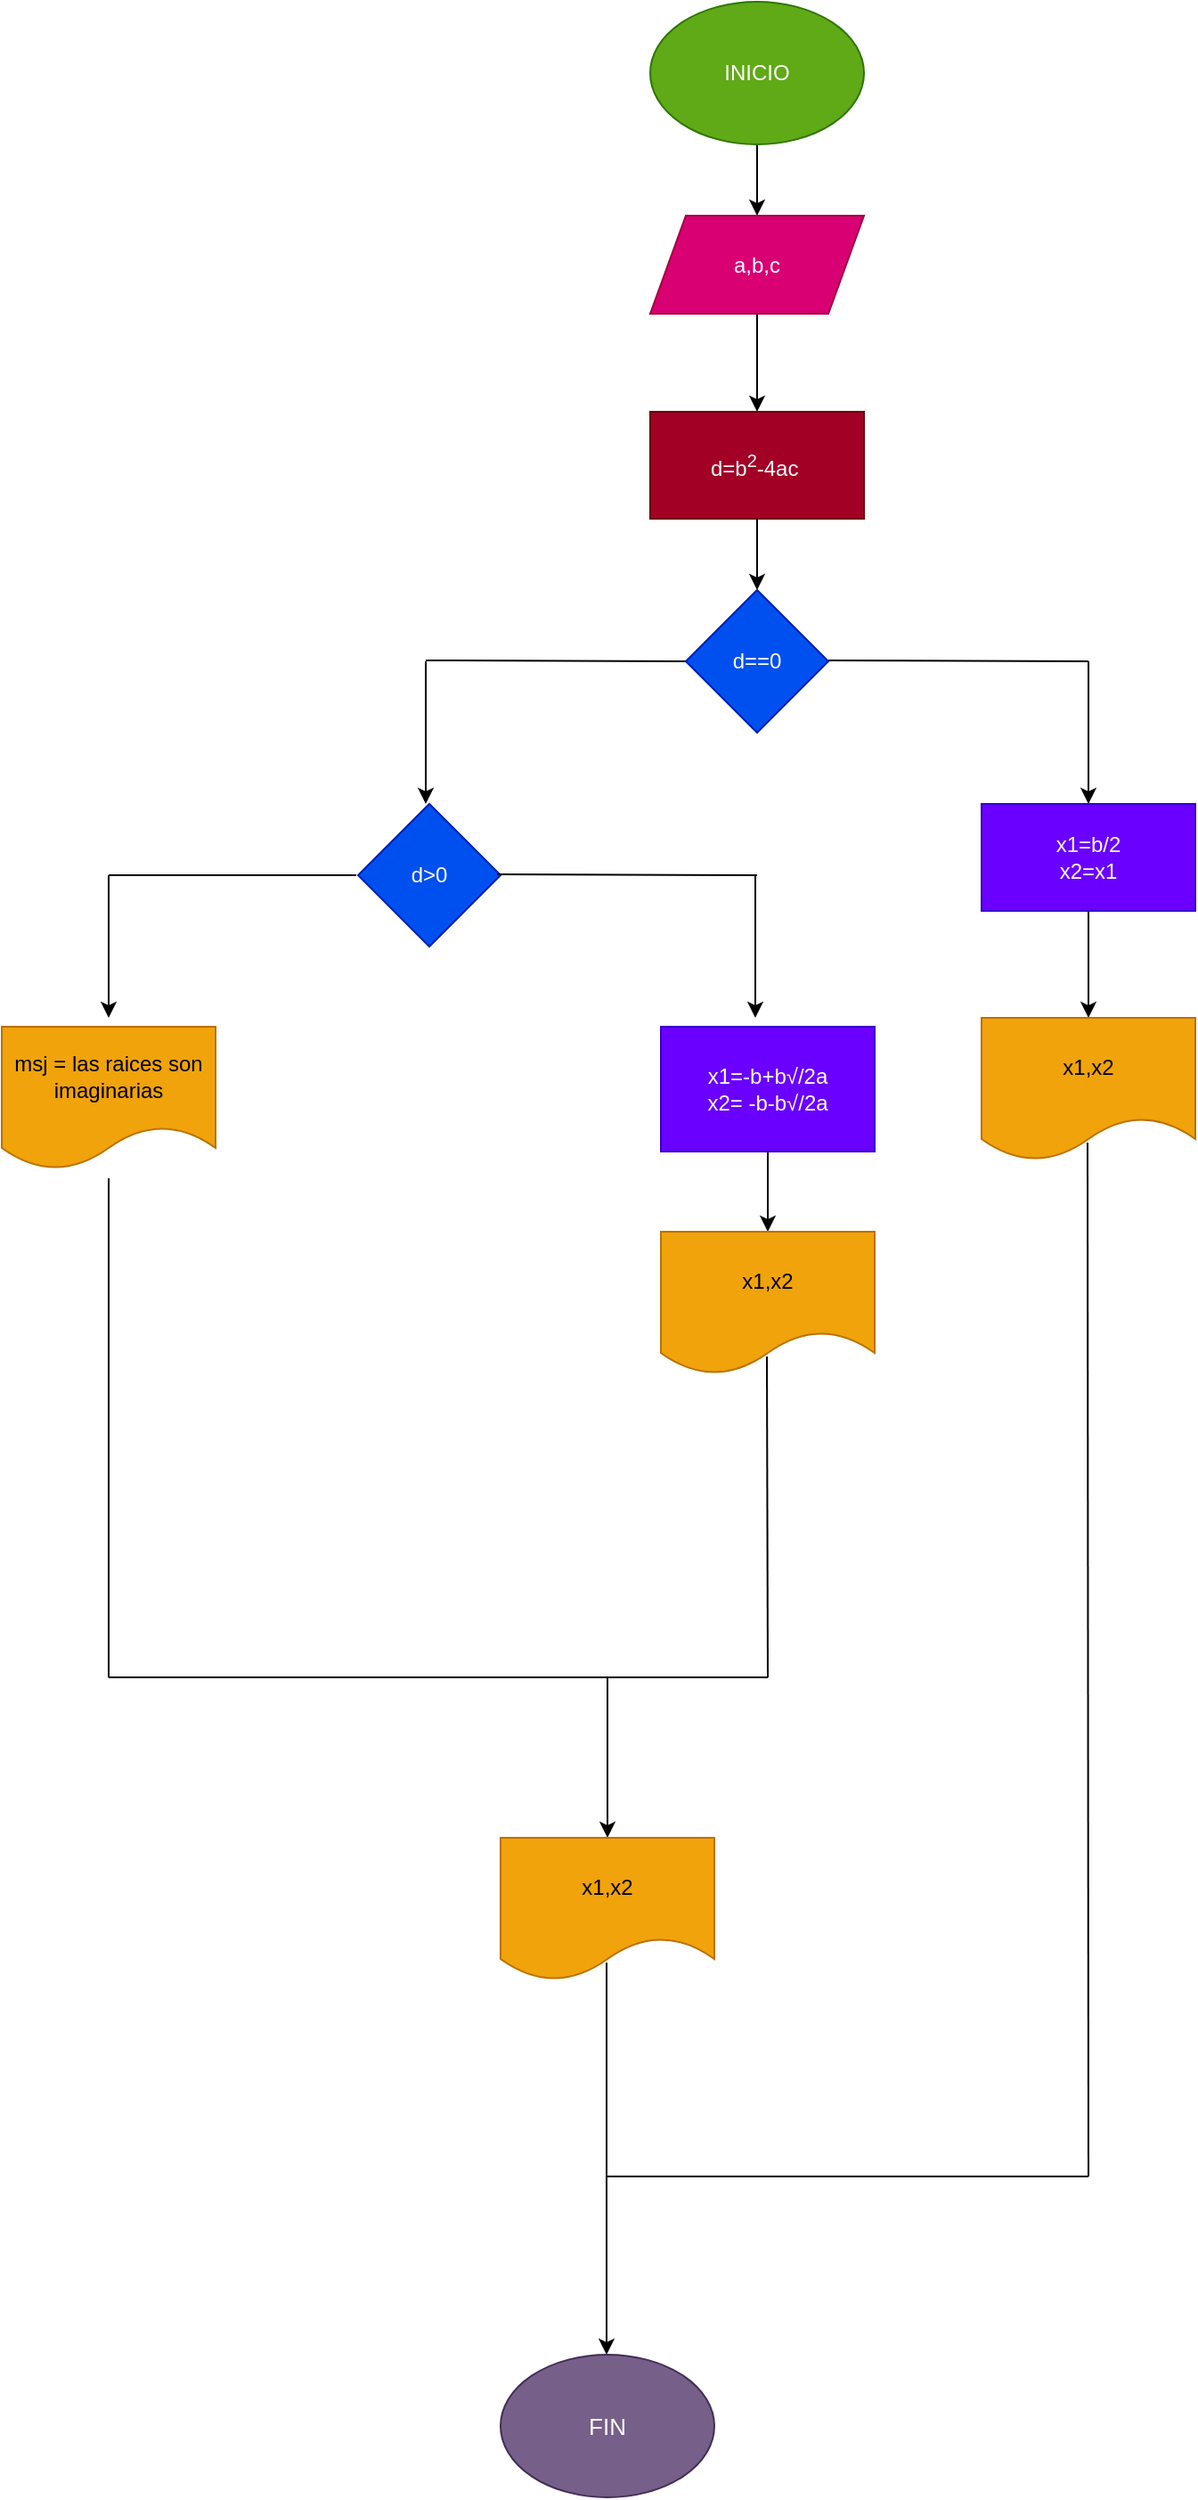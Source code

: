 <mxfile>
    <diagram id="IBlZUAFok4VTP6JTlZqx" name="Página-1">
        <mxGraphModel dx="389" dy="922" grid="1" gridSize="10" guides="1" tooltips="1" connect="1" arrows="1" fold="1" page="1" pageScale="1" pageWidth="827" pageHeight="1169" math="0" shadow="0">
            <root>
                <mxCell id="0"/>
                <mxCell id="1" parent="0"/>
                <mxCell id="2" value="" style="edgeStyle=none;html=1;" edge="1" parent="1" source="3" target="5">
                    <mxGeometry relative="1" as="geometry"/>
                </mxCell>
                <mxCell id="3" value="INICIO" style="ellipse;whiteSpace=wrap;html=1;fillColor=#60a917;fontColor=#ffffff;strokeColor=#2D7600;" vertex="1" parent="1">
                    <mxGeometry x="1294" y="10" width="120" height="80" as="geometry"/>
                </mxCell>
                <mxCell id="4" value="" style="edgeStyle=none;html=1;" edge="1" parent="1" source="5" target="7">
                    <mxGeometry relative="1" as="geometry"/>
                </mxCell>
                <mxCell id="5" value="a,b,c" style="shape=parallelogram;perimeter=parallelogramPerimeter;whiteSpace=wrap;html=1;fixedSize=1;fillColor=#d80073;fontColor=#ffffff;strokeColor=#A50040;" vertex="1" parent="1">
                    <mxGeometry x="1294" y="130" width="120" height="55" as="geometry"/>
                </mxCell>
                <mxCell id="6" value="" style="edgeStyle=none;html=1;" edge="1" parent="1" source="7" target="8">
                    <mxGeometry relative="1" as="geometry"/>
                </mxCell>
                <mxCell id="7" value="d=b&lt;sup&gt;2&lt;/sup&gt;-4ac&lt;sup&gt;&amp;nbsp;&lt;br&gt;&lt;/sup&gt;" style="rounded=0;whiteSpace=wrap;html=1;align=center;fillColor=#a20025;fontColor=#ffffff;strokeColor=#6F0000;" vertex="1" parent="1">
                    <mxGeometry x="1294" y="240" width="120" height="60" as="geometry"/>
                </mxCell>
                <mxCell id="8" value="d==0" style="rhombus;whiteSpace=wrap;html=1;fillColor=#0050ef;fontColor=#ffffff;strokeColor=#001DBC;" vertex="1" parent="1">
                    <mxGeometry x="1314" y="340" width="80" height="80" as="geometry"/>
                </mxCell>
                <mxCell id="9" value="" style="endArrow=none;html=1;" edge="1" parent="1">
                    <mxGeometry width="50" height="50" relative="1" as="geometry">
                        <mxPoint x="1394" y="379.5" as="sourcePoint"/>
                        <mxPoint x="1540" y="380" as="targetPoint"/>
                    </mxGeometry>
                </mxCell>
                <mxCell id="10" value="" style="endArrow=classic;html=1;" edge="1" parent="1">
                    <mxGeometry width="50" height="50" relative="1" as="geometry">
                        <mxPoint x="1540" y="380" as="sourcePoint"/>
                        <mxPoint x="1540" y="460" as="targetPoint"/>
                    </mxGeometry>
                </mxCell>
                <mxCell id="11" value="" style="edgeStyle=none;html=1;" edge="1" parent="1" source="12" target="16">
                    <mxGeometry relative="1" as="geometry"/>
                </mxCell>
                <mxCell id="12" value="x1=b/2&lt;br&gt;x2=x1" style="rounded=0;whiteSpace=wrap;html=1;fillColor=#6a00ff;fontColor=#ffffff;strokeColor=#3700CC;" vertex="1" parent="1">
                    <mxGeometry x="1480" y="460" width="120" height="60" as="geometry"/>
                </mxCell>
                <mxCell id="13" value="" style="endArrow=none;html=1;" edge="1" parent="1">
                    <mxGeometry width="50" height="50" relative="1" as="geometry">
                        <mxPoint x="1168" y="379.5" as="sourcePoint"/>
                        <mxPoint x="1314" y="380" as="targetPoint"/>
                    </mxGeometry>
                </mxCell>
                <mxCell id="14" value="" style="endArrow=classic;html=1;" edge="1" parent="1">
                    <mxGeometry width="50" height="50" relative="1" as="geometry">
                        <mxPoint x="1168" y="380" as="sourcePoint"/>
                        <mxPoint x="1168" y="460" as="targetPoint"/>
                    </mxGeometry>
                </mxCell>
                <mxCell id="15" value="d&amp;gt;0" style="rhombus;whiteSpace=wrap;html=1;fillColor=#0050ef;fontColor=#ffffff;strokeColor=#001DBC;" vertex="1" parent="1">
                    <mxGeometry x="1130" y="460" width="80" height="80" as="geometry"/>
                </mxCell>
                <mxCell id="16" value="x1,x2" style="shape=document;whiteSpace=wrap;html=1;boundedLbl=1;fillColor=#f0a30a;fontColor=#000000;strokeColor=#BD7000;" vertex="1" parent="1">
                    <mxGeometry x="1480" y="580" width="120" height="80" as="geometry"/>
                </mxCell>
                <mxCell id="17" value="" style="endArrow=none;html=1;" edge="1" parent="1">
                    <mxGeometry width="50" height="50" relative="1" as="geometry">
                        <mxPoint x="1208" y="499.5" as="sourcePoint"/>
                        <mxPoint x="1354" y="500" as="targetPoint"/>
                    </mxGeometry>
                </mxCell>
                <mxCell id="18" value="" style="endArrow=classic;html=1;" edge="1" parent="1">
                    <mxGeometry width="50" height="50" relative="1" as="geometry">
                        <mxPoint x="1353" y="500" as="sourcePoint"/>
                        <mxPoint x="1353" y="580" as="targetPoint"/>
                    </mxGeometry>
                </mxCell>
                <mxCell id="19" value="" style="edgeStyle=none;html=1;fontSize=17;" edge="1" parent="1" source="20" target="21">
                    <mxGeometry relative="1" as="geometry"/>
                </mxCell>
                <mxCell id="20" value="x1=-b+b√/2a&lt;br&gt;x2= -b-b√/2a" style="rounded=0;whiteSpace=wrap;html=1;fillColor=#6a00ff;fontColor=#ffffff;strokeColor=#3700CC;" vertex="1" parent="1">
                    <mxGeometry x="1300" y="585" width="120" height="70" as="geometry"/>
                </mxCell>
                <mxCell id="21" value="x1,x2" style="shape=document;whiteSpace=wrap;html=1;boundedLbl=1;fillColor=#f0a30a;fontColor=#000000;strokeColor=#BD7000;" vertex="1" parent="1">
                    <mxGeometry x="1300" y="700" width="120" height="80" as="geometry"/>
                </mxCell>
                <mxCell id="22" value="" style="endArrow=none;html=1;" edge="1" parent="1">
                    <mxGeometry width="50" height="50" relative="1" as="geometry">
                        <mxPoint x="990" y="500" as="sourcePoint"/>
                        <mxPoint x="1129" y="500" as="targetPoint"/>
                    </mxGeometry>
                </mxCell>
                <mxCell id="23" value="" style="endArrow=classic;html=1;" edge="1" parent="1">
                    <mxGeometry width="50" height="50" relative="1" as="geometry">
                        <mxPoint x="990" y="500" as="sourcePoint"/>
                        <mxPoint x="990" y="580" as="targetPoint"/>
                    </mxGeometry>
                </mxCell>
                <mxCell id="24" value="" style="endArrow=none;html=1;fontSize=13;" edge="1" parent="1">
                    <mxGeometry width="50" height="50" relative="1" as="geometry">
                        <mxPoint x="990" y="950" as="sourcePoint"/>
                        <mxPoint x="990" y="670" as="targetPoint"/>
                    </mxGeometry>
                </mxCell>
                <mxCell id="25" value="" style="endArrow=none;html=1;fontSize=13;" edge="1" parent="1">
                    <mxGeometry width="50" height="50" relative="1" as="geometry">
                        <mxPoint x="1360" y="950" as="sourcePoint"/>
                        <mxPoint x="1359.5" y="770" as="targetPoint"/>
                    </mxGeometry>
                </mxCell>
                <mxCell id="26" value="" style="endArrow=none;html=1;fontSize=13;" edge="1" parent="1">
                    <mxGeometry width="50" height="50" relative="1" as="geometry">
                        <mxPoint x="1540" y="1230" as="sourcePoint"/>
                        <mxPoint x="1539.5" y="650" as="targetPoint"/>
                    </mxGeometry>
                </mxCell>
                <mxCell id="27" value="" style="endArrow=none;html=1;fontSize=13;" edge="1" parent="1">
                    <mxGeometry width="50" height="50" relative="1" as="geometry">
                        <mxPoint x="990" y="950" as="sourcePoint"/>
                        <mxPoint x="1360" y="950" as="targetPoint"/>
                    </mxGeometry>
                </mxCell>
                <mxCell id="28" value="" style="endArrow=classic;html=1;fontSize=13;" edge="1" parent="1">
                    <mxGeometry width="50" height="50" relative="1" as="geometry">
                        <mxPoint x="1270" y="950" as="sourcePoint"/>
                        <mxPoint x="1270" y="1040" as="targetPoint"/>
                    </mxGeometry>
                </mxCell>
                <mxCell id="29" value="x1,x2" style="shape=document;whiteSpace=wrap;html=1;boundedLbl=1;fillColor=#f0a30a;fontColor=#000000;strokeColor=#BD7000;" vertex="1" parent="1">
                    <mxGeometry x="1210" y="1040" width="120" height="80" as="geometry"/>
                </mxCell>
                <mxCell id="30" value="" style="endArrow=classic;html=1;fontSize=13;" edge="1" parent="1">
                    <mxGeometry width="50" height="50" relative="1" as="geometry">
                        <mxPoint x="1269.5" y="1110" as="sourcePoint"/>
                        <mxPoint x="1269.5" y="1330" as="targetPoint"/>
                    </mxGeometry>
                </mxCell>
                <mxCell id="31" value="FIN" style="ellipse;whiteSpace=wrap;html=1;fontSize=13;fillColor=#76608a;fontColor=#ffffff;strokeColor=#432D57;" vertex="1" parent="1">
                    <mxGeometry x="1210" y="1330" width="120" height="80" as="geometry"/>
                </mxCell>
                <mxCell id="32" value="" style="endArrow=none;html=1;fontSize=13;" edge="1" parent="1">
                    <mxGeometry width="50" height="50" relative="1" as="geometry">
                        <mxPoint x="1270" y="1230" as="sourcePoint"/>
                        <mxPoint x="1540" y="1230" as="targetPoint"/>
                    </mxGeometry>
                </mxCell>
                <mxCell id="33" value="msj = las raices son imaginarias" style="shape=document;whiteSpace=wrap;html=1;boundedLbl=1;fillColor=#f0a30a;fontColor=#000000;strokeColor=#BD7000;" vertex="1" parent="1">
                    <mxGeometry x="930" y="585" width="120" height="80" as="geometry"/>
                </mxCell>
            </root>
        </mxGraphModel>
    </diagram>
</mxfile>